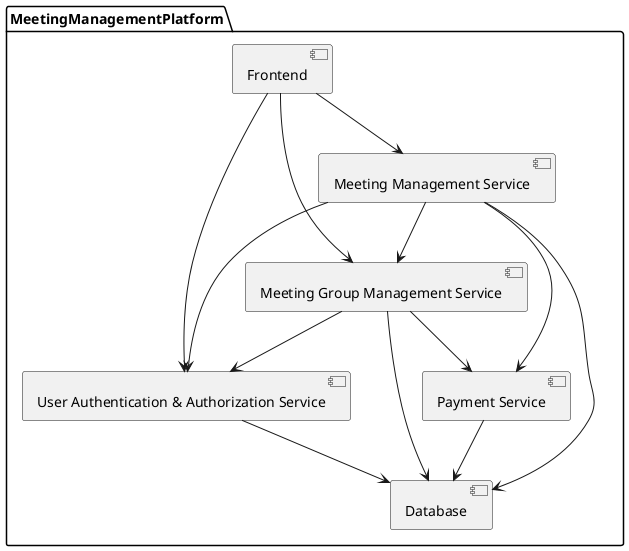 @startuml
package MeetingManagementPlatform {
  [Frontend] as Frontend
  [User Authentication & Authorization Service] as UserAuthService
  [Meeting Group Management Service] as MeetingGroupService
  [Meeting Management Service] as MeetingService
  [Payment Service] as PaymentService
  [Database] as Database

  Frontend --> UserAuthService
  Frontend --> MeetingGroupService
  Frontend --> MeetingService

  MeetingGroupService --> UserAuthService
  MeetingGroupService --> PaymentService
  MeetingGroupService --> Database

  MeetingService --> UserAuthService
  MeetingService --> MeetingGroupService
  MeetingService --> PaymentService
  MeetingService --> Database

  PaymentService --> Database
  UserAuthService --> Database
}
@enduml
